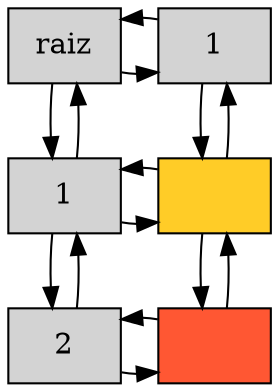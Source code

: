  digraph Matrix {
 node[shape = "box", style=filled]
 "Nodo0_0"[label = "raiz", group="0"]                                                                                                                  
 "Nodo0_0"->"Nodo2_0"
 "Nodo0_0"->"Nodo2_0"[dir = back]
 "Nodo0_0"->"Nodo0_2"
 "Nodo0_0"->"Nodo0_2"[dir = back]
 "Nodo2_0"[label = "1", group="2"]                                                                                                                     
 "Nodo2_0"->"Nodo2_2"
 "Nodo2_0"->"Nodo2_2"[dir = back]
 {rank=same;"Nodo0_0";"Nodo2_0"}
 "Nodo0_2"[label = "1", group="0"]                                                                                                                     
 "Nodo0_2"->"Nodo2_2"
 "Nodo0_2"->"Nodo2_2"[dir = back]
 "Nodo0_2"->"Nodo0_3"
 "Nodo0_2"->"Nodo0_3"[dir = back]
 "Nodo2_2"[label = "", fillcolor="#FFCC27", group="2"]                                                                                                 
 "Nodo2_2"->"Nodo2_3"
 "Nodo2_2"->"Nodo2_3"[dir = back]
 {rank=same;"Nodo0_2";"Nodo2_2"}
 "Nodo0_3"[label = "2", group="0"]                                                                                                                     
 "Nodo0_3"->"Nodo2_3"
 "Nodo0_3"->"Nodo2_3"[dir = back]
 "Nodo2_3"[label = "", fillcolor="#FF5733", group="2"]                                                                                                 
 {rank=same;"Nodo0_3";"Nodo2_3"}
 }
